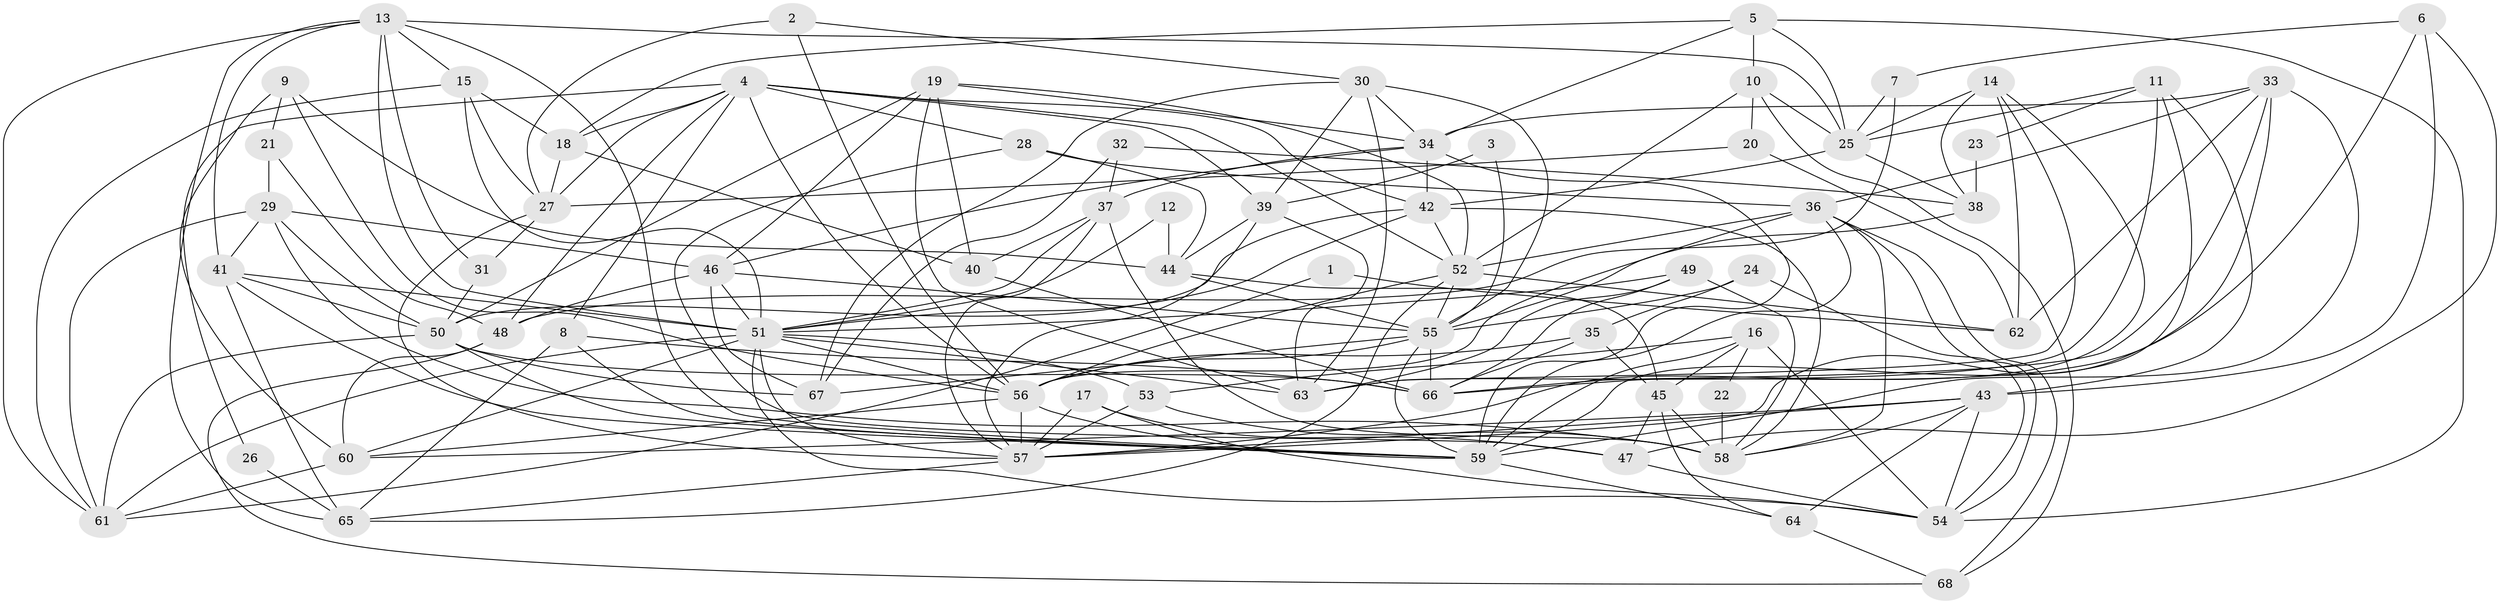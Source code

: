 // original degree distribution, {3: 0.26666666666666666, 5: 0.15555555555555556, 2: 0.14814814814814814, 7: 0.044444444444444446, 4: 0.2740740740740741, 6: 0.08888888888888889, 8: 0.014814814814814815, 9: 0.007407407407407408}
// Generated by graph-tools (version 1.1) at 2025/26/03/09/25 03:26:21]
// undirected, 68 vertices, 195 edges
graph export_dot {
graph [start="1"]
  node [color=gray90,style=filled];
  1;
  2;
  3;
  4;
  5;
  6;
  7;
  8;
  9;
  10;
  11;
  12;
  13;
  14;
  15;
  16;
  17;
  18;
  19;
  20;
  21;
  22;
  23;
  24;
  25;
  26;
  27;
  28;
  29;
  30;
  31;
  32;
  33;
  34;
  35;
  36;
  37;
  38;
  39;
  40;
  41;
  42;
  43;
  44;
  45;
  46;
  47;
  48;
  49;
  50;
  51;
  52;
  53;
  54;
  55;
  56;
  57;
  58;
  59;
  60;
  61;
  62;
  63;
  64;
  65;
  66;
  67;
  68;
  1 -- 61 [weight=1.0];
  1 -- 62 [weight=1.0];
  2 -- 27 [weight=1.0];
  2 -- 30 [weight=1.0];
  2 -- 56 [weight=1.0];
  3 -- 39 [weight=1.0];
  3 -- 55 [weight=1.0];
  4 -- 8 [weight=1.0];
  4 -- 18 [weight=1.0];
  4 -- 26 [weight=1.0];
  4 -- 27 [weight=1.0];
  4 -- 28 [weight=1.0];
  4 -- 39 [weight=2.0];
  4 -- 42 [weight=1.0];
  4 -- 48 [weight=1.0];
  4 -- 52 [weight=1.0];
  4 -- 56 [weight=1.0];
  5 -- 10 [weight=1.0];
  5 -- 18 [weight=1.0];
  5 -- 25 [weight=1.0];
  5 -- 34 [weight=1.0];
  5 -- 54 [weight=1.0];
  6 -- 7 [weight=1.0];
  6 -- 43 [weight=1.0];
  6 -- 47 [weight=1.0];
  6 -- 66 [weight=1.0];
  7 -- 25 [weight=1.0];
  7 -- 48 [weight=1.0];
  8 -- 59 [weight=1.0];
  8 -- 65 [weight=1.0];
  8 -- 66 [weight=1.0];
  9 -- 21 [weight=1.0];
  9 -- 44 [weight=1.0];
  9 -- 56 [weight=1.0];
  9 -- 60 [weight=1.0];
  10 -- 20 [weight=1.0];
  10 -- 25 [weight=1.0];
  10 -- 52 [weight=1.0];
  10 -- 68 [weight=1.0];
  11 -- 23 [weight=1.0];
  11 -- 25 [weight=1.0];
  11 -- 43 [weight=1.0];
  11 -- 59 [weight=2.0];
  11 -- 63 [weight=1.0];
  12 -- 44 [weight=1.0];
  12 -- 51 [weight=1.0];
  13 -- 15 [weight=1.0];
  13 -- 25 [weight=1.0];
  13 -- 31 [weight=1.0];
  13 -- 41 [weight=1.0];
  13 -- 51 [weight=1.0];
  13 -- 59 [weight=1.0];
  13 -- 61 [weight=1.0];
  13 -- 65 [weight=1.0];
  14 -- 25 [weight=1.0];
  14 -- 38 [weight=2.0];
  14 -- 57 [weight=1.0];
  14 -- 62 [weight=1.0];
  14 -- 63 [weight=1.0];
  15 -- 18 [weight=1.0];
  15 -- 27 [weight=1.0];
  15 -- 51 [weight=1.0];
  15 -- 61 [weight=1.0];
  16 -- 22 [weight=1.0];
  16 -- 45 [weight=1.0];
  16 -- 53 [weight=1.0];
  16 -- 54 [weight=1.0];
  16 -- 59 [weight=1.0];
  17 -- 47 [weight=1.0];
  17 -- 54 [weight=1.0];
  17 -- 57 [weight=1.0];
  18 -- 27 [weight=2.0];
  18 -- 40 [weight=1.0];
  19 -- 34 [weight=1.0];
  19 -- 40 [weight=1.0];
  19 -- 46 [weight=1.0];
  19 -- 50 [weight=1.0];
  19 -- 52 [weight=1.0];
  19 -- 63 [weight=1.0];
  20 -- 27 [weight=1.0];
  20 -- 62 [weight=1.0];
  21 -- 29 [weight=1.0];
  21 -- 48 [weight=1.0];
  22 -- 58 [weight=1.0];
  23 -- 38 [weight=1.0];
  24 -- 35 [weight=1.0];
  24 -- 54 [weight=1.0];
  24 -- 55 [weight=1.0];
  25 -- 38 [weight=1.0];
  25 -- 42 [weight=1.0];
  26 -- 65 [weight=1.0];
  27 -- 31 [weight=1.0];
  27 -- 57 [weight=1.0];
  28 -- 36 [weight=1.0];
  28 -- 44 [weight=2.0];
  28 -- 47 [weight=1.0];
  29 -- 41 [weight=1.0];
  29 -- 46 [weight=1.0];
  29 -- 50 [weight=1.0];
  29 -- 58 [weight=2.0];
  29 -- 61 [weight=1.0];
  30 -- 34 [weight=1.0];
  30 -- 39 [weight=1.0];
  30 -- 55 [weight=1.0];
  30 -- 63 [weight=1.0];
  30 -- 67 [weight=1.0];
  31 -- 50 [weight=1.0];
  32 -- 37 [weight=1.0];
  32 -- 38 [weight=1.0];
  32 -- 67 [weight=1.0];
  33 -- 34 [weight=1.0];
  33 -- 36 [weight=1.0];
  33 -- 57 [weight=1.0];
  33 -- 59 [weight=1.0];
  33 -- 62 [weight=1.0];
  33 -- 66 [weight=1.0];
  34 -- 37 [weight=1.0];
  34 -- 42 [weight=1.0];
  34 -- 46 [weight=1.0];
  34 -- 59 [weight=1.0];
  35 -- 45 [weight=1.0];
  35 -- 56 [weight=1.0];
  35 -- 66 [weight=1.0];
  36 -- 52 [weight=1.0];
  36 -- 54 [weight=1.0];
  36 -- 56 [weight=1.0];
  36 -- 58 [weight=1.0];
  36 -- 59 [weight=1.0];
  36 -- 68 [weight=1.0];
  37 -- 40 [weight=1.0];
  37 -- 51 [weight=1.0];
  37 -- 57 [weight=1.0];
  37 -- 58 [weight=1.0];
  38 -- 55 [weight=1.0];
  39 -- 44 [weight=1.0];
  39 -- 57 [weight=1.0];
  39 -- 63 [weight=1.0];
  40 -- 66 [weight=1.0];
  41 -- 50 [weight=1.0];
  41 -- 51 [weight=1.0];
  41 -- 59 [weight=1.0];
  41 -- 65 [weight=1.0];
  42 -- 50 [weight=1.0];
  42 -- 51 [weight=1.0];
  42 -- 52 [weight=1.0];
  42 -- 58 [weight=1.0];
  43 -- 54 [weight=1.0];
  43 -- 57 [weight=1.0];
  43 -- 58 [weight=1.0];
  43 -- 60 [weight=1.0];
  43 -- 64 [weight=1.0];
  44 -- 45 [weight=1.0];
  44 -- 55 [weight=1.0];
  45 -- 47 [weight=1.0];
  45 -- 58 [weight=1.0];
  45 -- 64 [weight=1.0];
  46 -- 48 [weight=1.0];
  46 -- 51 [weight=1.0];
  46 -- 55 [weight=1.0];
  46 -- 67 [weight=1.0];
  47 -- 54 [weight=1.0];
  48 -- 60 [weight=1.0];
  48 -- 68 [weight=1.0];
  49 -- 51 [weight=1.0];
  49 -- 58 [weight=1.0];
  49 -- 63 [weight=1.0];
  49 -- 66 [weight=1.0];
  50 -- 59 [weight=1.0];
  50 -- 61 [weight=1.0];
  50 -- 66 [weight=1.0];
  50 -- 67 [weight=1.0];
  51 -- 53 [weight=1.0];
  51 -- 54 [weight=1.0];
  51 -- 56 [weight=1.0];
  51 -- 57 [weight=1.0];
  51 -- 60 [weight=1.0];
  51 -- 61 [weight=1.0];
  51 -- 63 [weight=1.0];
  52 -- 55 [weight=1.0];
  52 -- 56 [weight=1.0];
  52 -- 62 [weight=1.0];
  52 -- 65 [weight=1.0];
  53 -- 57 [weight=1.0];
  53 -- 58 [weight=1.0];
  55 -- 56 [weight=1.0];
  55 -- 59 [weight=1.0];
  55 -- 66 [weight=1.0];
  55 -- 67 [weight=1.0];
  56 -- 57 [weight=1.0];
  56 -- 59 [weight=1.0];
  56 -- 60 [weight=1.0];
  57 -- 65 [weight=1.0];
  59 -- 64 [weight=1.0];
  60 -- 61 [weight=1.0];
  64 -- 68 [weight=1.0];
}
